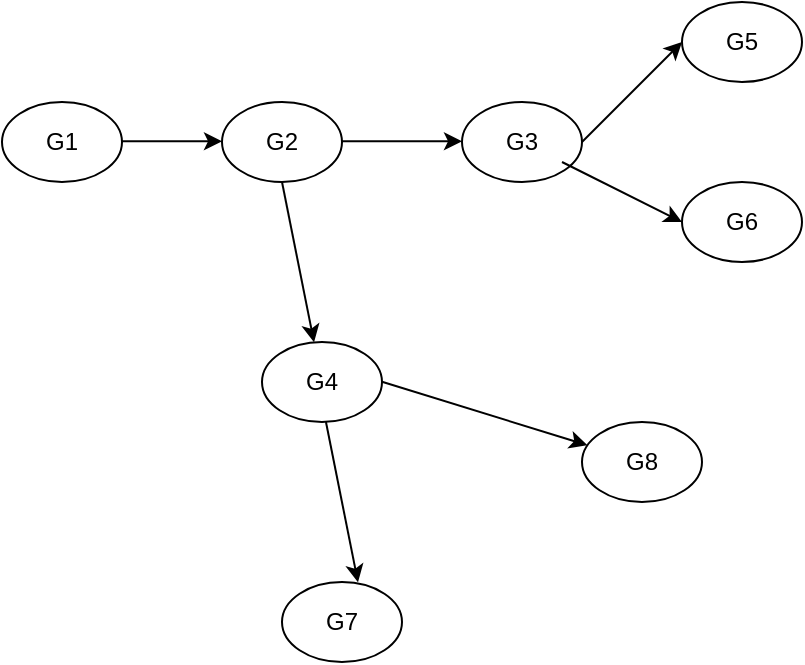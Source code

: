 <mxfile version="13.3.0" type="github">
  <diagram id="SI-UAyGJUX2k1_hjnq8z" name="Page-1">
    <mxGraphModel dx="961" dy="568" grid="1" gridSize="10" guides="1" tooltips="1" connect="1" arrows="1" fold="1" page="1" pageScale="1" pageWidth="850" pageHeight="1100" math="0" shadow="0">
      <root>
        <mxCell id="0" />
        <mxCell id="1" parent="0" />
        <mxCell id="P8JLB_Wf0Og4M8j2H3jj-1" value="G1" style="ellipse;whiteSpace=wrap;html=1;" parent="1" vertex="1">
          <mxGeometry x="150" y="310" width="60" height="40" as="geometry" />
        </mxCell>
        <mxCell id="P8JLB_Wf0Og4M8j2H3jj-3" value="G2" style="ellipse;whiteSpace=wrap;html=1;" parent="1" vertex="1">
          <mxGeometry x="260" y="310" width="60" height="40" as="geometry" />
        </mxCell>
        <mxCell id="P8JLB_Wf0Og4M8j2H3jj-4" value="G3" style="ellipse;whiteSpace=wrap;html=1;" parent="1" vertex="1">
          <mxGeometry x="380" y="310" width="60" height="40" as="geometry" />
        </mxCell>
        <mxCell id="P8JLB_Wf0Og4M8j2H3jj-5" value="G4" style="ellipse;whiteSpace=wrap;html=1;" parent="1" vertex="1">
          <mxGeometry x="280" y="430" width="60" height="40" as="geometry" />
        </mxCell>
        <mxCell id="P8JLB_Wf0Og4M8j2H3jj-6" value="" style="endArrow=classic;html=1;" parent="1" target="P8JLB_Wf0Og4M8j2H3jj-5" edge="1">
          <mxGeometry width="50" height="50" relative="1" as="geometry">
            <mxPoint x="290" y="350" as="sourcePoint" />
            <mxPoint x="330" y="410" as="targetPoint" />
          </mxGeometry>
        </mxCell>
        <mxCell id="P8JLB_Wf0Og4M8j2H3jj-8" value="" style="endArrow=classic;html=1;" parent="1" edge="1">
          <mxGeometry width="50" height="50" relative="1" as="geometry">
            <mxPoint x="320" y="329.66" as="sourcePoint" />
            <mxPoint x="380" y="329.66" as="targetPoint" />
          </mxGeometry>
        </mxCell>
        <mxCell id="P8JLB_Wf0Og4M8j2H3jj-9" value="G6" style="ellipse;whiteSpace=wrap;html=1;" parent="1" vertex="1">
          <mxGeometry x="490" y="350" width="60" height="40" as="geometry" />
        </mxCell>
        <mxCell id="P8JLB_Wf0Og4M8j2H3jj-10" value="G5" style="ellipse;whiteSpace=wrap;html=1;" parent="1" vertex="1">
          <mxGeometry x="490" y="260" width="60" height="40" as="geometry" />
        </mxCell>
        <mxCell id="P8JLB_Wf0Og4M8j2H3jj-11" value="" style="endArrow=classic;html=1;" parent="1" edge="1">
          <mxGeometry width="50" height="50" relative="1" as="geometry">
            <mxPoint x="440" y="330" as="sourcePoint" />
            <mxPoint x="490" y="280" as="targetPoint" />
          </mxGeometry>
        </mxCell>
        <mxCell id="P8JLB_Wf0Og4M8j2H3jj-12" value="" style="endArrow=classic;html=1;" parent="1" edge="1">
          <mxGeometry width="50" height="50" relative="1" as="geometry">
            <mxPoint x="430" y="340" as="sourcePoint" />
            <mxPoint x="490" y="370" as="targetPoint" />
          </mxGeometry>
        </mxCell>
        <mxCell id="P8JLB_Wf0Og4M8j2H3jj-13" value="" style="endArrow=classic;html=1;" parent="1" edge="1">
          <mxGeometry width="50" height="50" relative="1" as="geometry">
            <mxPoint x="210" y="329.66" as="sourcePoint" />
            <mxPoint x="260" y="329.66" as="targetPoint" />
          </mxGeometry>
        </mxCell>
        <mxCell id="3_Hqjy2Br-6VLhL3q8H--1" value="G7" style="ellipse;whiteSpace=wrap;html=1;" vertex="1" parent="1">
          <mxGeometry x="290" y="550" width="60" height="40" as="geometry" />
        </mxCell>
        <mxCell id="3_Hqjy2Br-6VLhL3q8H--2" value="G8" style="ellipse;whiteSpace=wrap;html=1;" vertex="1" parent="1">
          <mxGeometry x="440" y="470" width="60" height="40" as="geometry" />
        </mxCell>
        <mxCell id="3_Hqjy2Br-6VLhL3q8H--3" value="" style="endArrow=classic;html=1;" edge="1" parent="1">
          <mxGeometry width="50" height="50" relative="1" as="geometry">
            <mxPoint x="311.98" y="470" as="sourcePoint" />
            <mxPoint x="328.015" y="550.175" as="targetPoint" />
          </mxGeometry>
        </mxCell>
        <mxCell id="3_Hqjy2Br-6VLhL3q8H--4" value="" style="endArrow=classic;html=1;" edge="1" parent="1" target="3_Hqjy2Br-6VLhL3q8H--2">
          <mxGeometry width="50" height="50" relative="1" as="geometry">
            <mxPoint x="340" y="449.91" as="sourcePoint" />
            <mxPoint x="356.035" y="530.085" as="targetPoint" />
          </mxGeometry>
        </mxCell>
      </root>
    </mxGraphModel>
  </diagram>
</mxfile>
